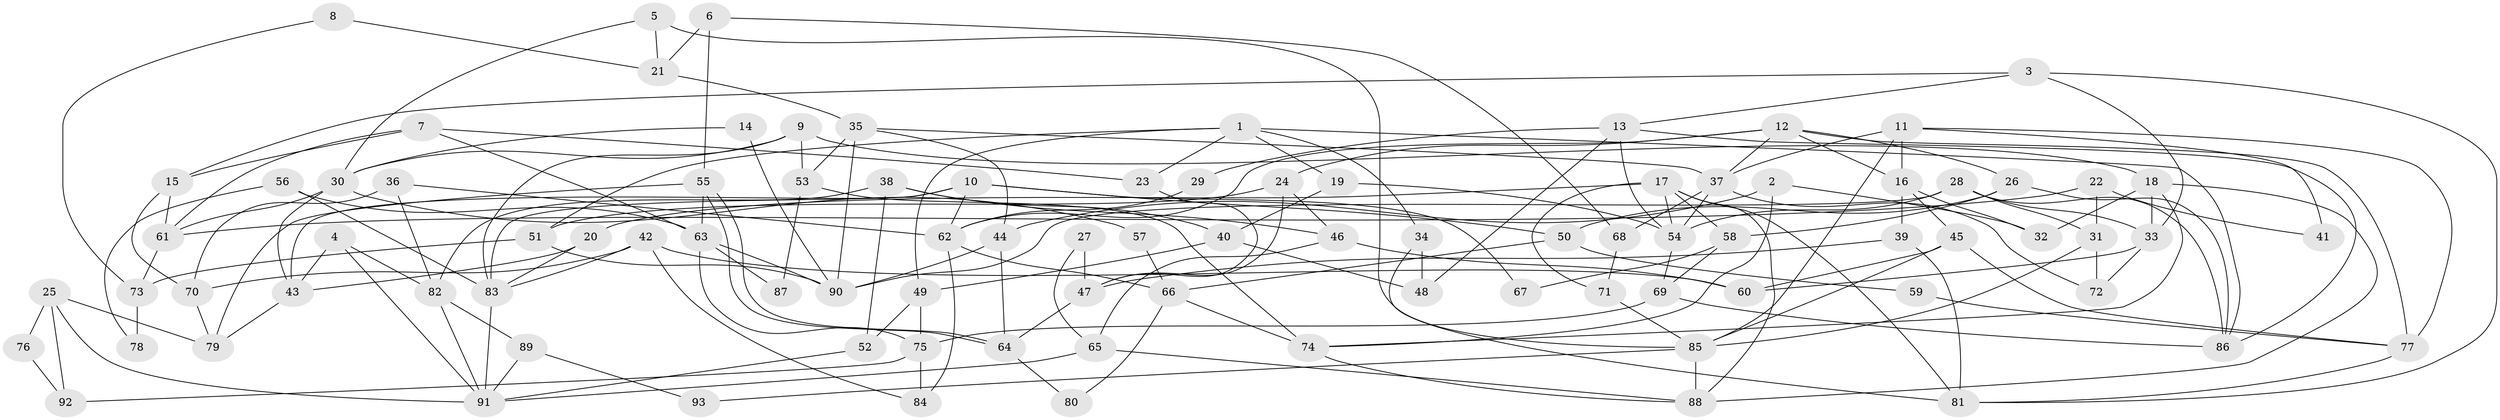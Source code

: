 // coarse degree distribution, {7: 0.15517241379310345, 5: 0.15517241379310345, 3: 0.1206896551724138, 2: 0.10344827586206896, 8: 0.06896551724137931, 6: 0.1896551724137931, 4: 0.15517241379310345, 9: 0.034482758620689655, 1: 0.017241379310344827}
// Generated by graph-tools (version 1.1) at 2025/24/03/03/25 07:24:04]
// undirected, 93 vertices, 186 edges
graph export_dot {
graph [start="1"]
  node [color=gray90,style=filled];
  1;
  2;
  3;
  4;
  5;
  6;
  7;
  8;
  9;
  10;
  11;
  12;
  13;
  14;
  15;
  16;
  17;
  18;
  19;
  20;
  21;
  22;
  23;
  24;
  25;
  26;
  27;
  28;
  29;
  30;
  31;
  32;
  33;
  34;
  35;
  36;
  37;
  38;
  39;
  40;
  41;
  42;
  43;
  44;
  45;
  46;
  47;
  48;
  49;
  50;
  51;
  52;
  53;
  54;
  55;
  56;
  57;
  58;
  59;
  60;
  61;
  62;
  63;
  64;
  65;
  66;
  67;
  68;
  69;
  70;
  71;
  72;
  73;
  74;
  75;
  76;
  77;
  78;
  79;
  80;
  81;
  82;
  83;
  84;
  85;
  86;
  87;
  88;
  89;
  90;
  91;
  92;
  93;
  1 -- 19;
  1 -- 86;
  1 -- 23;
  1 -- 34;
  1 -- 49;
  1 -- 51;
  2 -- 32;
  2 -- 74;
  2 -- 44;
  3 -- 15;
  3 -- 81;
  3 -- 13;
  3 -- 33;
  4 -- 91;
  4 -- 43;
  4 -- 82;
  5 -- 30;
  5 -- 21;
  5 -- 85;
  6 -- 55;
  6 -- 68;
  6 -- 21;
  7 -- 15;
  7 -- 23;
  7 -- 61;
  7 -- 63;
  8 -- 73;
  8 -- 21;
  9 -- 18;
  9 -- 53;
  9 -- 30;
  9 -- 83;
  10 -- 62;
  10 -- 43;
  10 -- 50;
  10 -- 67;
  10 -- 83;
  11 -- 77;
  11 -- 37;
  11 -- 16;
  11 -- 41;
  11 -- 85;
  12 -- 37;
  12 -- 16;
  12 -- 24;
  12 -- 26;
  12 -- 62;
  12 -- 77;
  13 -- 48;
  13 -- 29;
  13 -- 54;
  13 -- 86;
  14 -- 90;
  14 -- 30;
  15 -- 61;
  15 -- 70;
  16 -- 45;
  16 -- 32;
  16 -- 39;
  17 -- 58;
  17 -- 54;
  17 -- 20;
  17 -- 71;
  17 -- 81;
  17 -- 88;
  18 -- 33;
  18 -- 88;
  18 -- 32;
  18 -- 74;
  19 -- 40;
  19 -- 54;
  20 -- 83;
  20 -- 43;
  21 -- 35;
  22 -- 61;
  22 -- 31;
  22 -- 41;
  23 -- 47;
  24 -- 51;
  24 -- 46;
  24 -- 47;
  25 -- 79;
  25 -- 91;
  25 -- 76;
  25 -- 92;
  26 -- 86;
  26 -- 50;
  26 -- 58;
  27 -- 65;
  27 -- 47;
  28 -- 54;
  28 -- 33;
  28 -- 31;
  28 -- 86;
  28 -- 90;
  29 -- 62;
  30 -- 43;
  30 -- 57;
  30 -- 61;
  31 -- 85;
  31 -- 72;
  33 -- 60;
  33 -- 72;
  34 -- 81;
  34 -- 48;
  35 -- 44;
  35 -- 90;
  35 -- 37;
  35 -- 53;
  36 -- 82;
  36 -- 62;
  36 -- 70;
  37 -- 72;
  37 -- 54;
  37 -- 68;
  38 -- 46;
  38 -- 52;
  38 -- 40;
  38 -- 82;
  39 -- 47;
  39 -- 81;
  40 -- 49;
  40 -- 48;
  42 -- 83;
  42 -- 60;
  42 -- 70;
  42 -- 84;
  43 -- 79;
  44 -- 90;
  44 -- 64;
  45 -- 85;
  45 -- 77;
  45 -- 60;
  46 -- 65;
  46 -- 60;
  47 -- 64;
  49 -- 75;
  49 -- 52;
  50 -- 59;
  50 -- 66;
  51 -- 90;
  51 -- 73;
  52 -- 91;
  53 -- 74;
  53 -- 87;
  54 -- 69;
  55 -- 63;
  55 -- 64;
  55 -- 64;
  55 -- 79;
  56 -- 63;
  56 -- 83;
  56 -- 78;
  57 -- 66;
  58 -- 69;
  58 -- 67;
  59 -- 77;
  61 -- 73;
  62 -- 66;
  62 -- 84;
  63 -- 75;
  63 -- 87;
  63 -- 90;
  64 -- 80;
  65 -- 88;
  65 -- 91;
  66 -- 74;
  66 -- 80;
  68 -- 71;
  69 -- 86;
  69 -- 75;
  70 -- 79;
  71 -- 85;
  73 -- 78;
  74 -- 88;
  75 -- 84;
  75 -- 92;
  76 -- 92;
  77 -- 81;
  82 -- 89;
  82 -- 91;
  83 -- 91;
  85 -- 88;
  85 -- 93;
  89 -- 91;
  89 -- 93;
}
